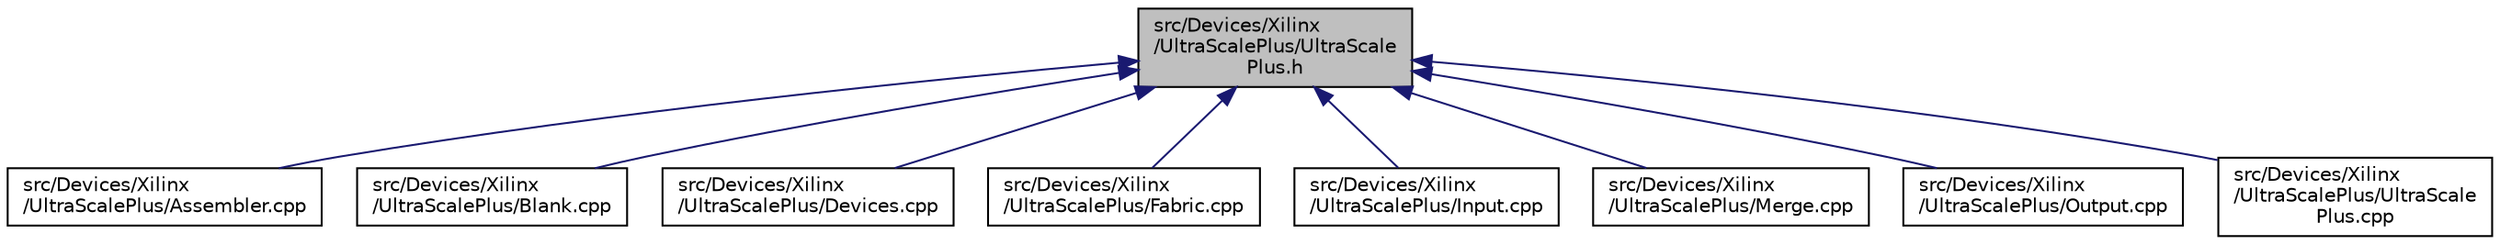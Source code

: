 digraph "src/Devices/Xilinx/UltraScalePlus/UltraScalePlus.h"
{
 // INTERACTIVE_SVG=YES
 // LATEX_PDF_SIZE
  edge [fontname="Helvetica",fontsize="10",labelfontname="Helvetica",labelfontsize="10"];
  node [fontname="Helvetica",fontsize="10",shape=record];
  Node1 [label="src/Devices/Xilinx\l/UltraScalePlus/UltraScale\lPlus.h",height=0.2,width=0.4,color="black", fillcolor="grey75", style="filled", fontcolor="black",tooltip=" "];
  Node1 -> Node2 [dir="back",color="midnightblue",fontsize="10",style="solid",fontname="Helvetica"];
  Node2 [label="src/Devices/Xilinx\l/UltraScalePlus/Assembler.cpp",height=0.2,width=0.4,color="black", fillcolor="white", style="filled",URL="$lus_2Assembler_8cpp.html",tooltip=" "];
  Node1 -> Node3 [dir="back",color="midnightblue",fontsize="10",style="solid",fontname="Helvetica"];
  Node3 [label="src/Devices/Xilinx\l/UltraScalePlus/Blank.cpp",height=0.2,width=0.4,color="black", fillcolor="white", style="filled",URL="$lus_2Blank_8cpp.html",tooltip=" "];
  Node1 -> Node4 [dir="back",color="midnightblue",fontsize="10",style="solid",fontname="Helvetica"];
  Node4 [label="src/Devices/Xilinx\l/UltraScalePlus/Devices.cpp",height=0.2,width=0.4,color="black", fillcolor="white", style="filled",URL="$lus_2Devices_8cpp.html",tooltip=" "];
  Node1 -> Node5 [dir="back",color="midnightblue",fontsize="10",style="solid",fontname="Helvetica"];
  Node5 [label="src/Devices/Xilinx\l/UltraScalePlus/Fabric.cpp",height=0.2,width=0.4,color="black", fillcolor="white", style="filled",URL="$lus_2Fabric_8cpp.html",tooltip=" "];
  Node1 -> Node6 [dir="back",color="midnightblue",fontsize="10",style="solid",fontname="Helvetica"];
  Node6 [label="src/Devices/Xilinx\l/UltraScalePlus/Input.cpp",height=0.2,width=0.4,color="black", fillcolor="white", style="filled",URL="$lus_2Input_8cpp.html",tooltip=" "];
  Node1 -> Node7 [dir="back",color="midnightblue",fontsize="10",style="solid",fontname="Helvetica"];
  Node7 [label="src/Devices/Xilinx\l/UltraScalePlus/Merge.cpp",height=0.2,width=0.4,color="black", fillcolor="white", style="filled",URL="$lus_2Merge_8cpp.html",tooltip=" "];
  Node1 -> Node8 [dir="back",color="midnightblue",fontsize="10",style="solid",fontname="Helvetica"];
  Node8 [label="src/Devices/Xilinx\l/UltraScalePlus/Output.cpp",height=0.2,width=0.4,color="black", fillcolor="white", style="filled",URL="$lus_2Output_8cpp.html",tooltip=" "];
  Node1 -> Node9 [dir="back",color="midnightblue",fontsize="10",style="solid",fontname="Helvetica"];
  Node9 [label="src/Devices/Xilinx\l/UltraScalePlus/UltraScale\lPlus.cpp",height=0.2,width=0.4,color="black", fillcolor="white", style="filled",URL="$UltraScalePlus_8cpp.html",tooltip=" "];
}
